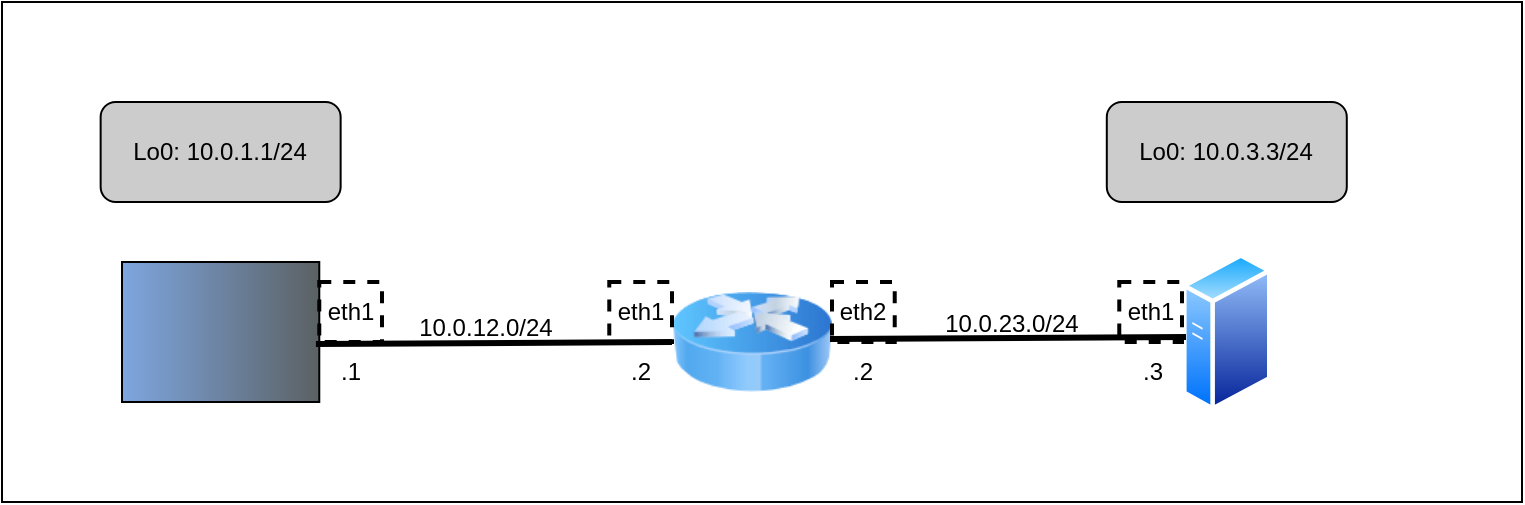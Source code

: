 <mxfile version="28.1.2">
  <diagram name="Page-1" id="PqkkTbP0sZozUm2LXaOj">
    <mxGraphModel dx="1426" dy="884" grid="1" gridSize="10" guides="1" tooltips="1" connect="1" arrows="1" fold="1" page="1" pageScale="1" pageWidth="850" pageHeight="1100" math="0" shadow="0">
      <root>
        <mxCell id="0" />
        <mxCell id="1" parent="0" />
        <mxCell id="Wl4K1zP4JrKQx6pJ-qv8-4" value="" style="rounded=0;whiteSpace=wrap;html=1;fillColor=#FFFFFF;" vertex="1" parent="1">
          <mxGeometry x="50" y="230" width="760" height="250" as="geometry" />
        </mxCell>
        <mxCell id="Wl4K1zP4JrKQx6pJ-qv8-1" value="" style="image;html=1;image=img/lib/clip_art/networking/Router_Icon_128x128.png" vertex="1" parent="1">
          <mxGeometry x="385" y="360" width="80" height="80" as="geometry" />
        </mxCell>
        <mxCell id="Wl4K1zP4JrKQx6pJ-qv8-2" value="" style="shape=mxgraph.networks2.icon;aspect=fixed;fillColor=#7EA6E0;strokeColor=#000000;gradientColor=#5B6163;network2IconShadow=1;network2bgFillColor=none;labelPosition=center;verticalLabelPosition=bottom;align=center;verticalAlign=top;network2Icon=mxgraph.networks2.pc;network2IconYOffset=-0.059;network2IconW=1.0;network2IconH=0.71;gradientDirection=east;" vertex="1" parent="1">
          <mxGeometry x="110.0" y="360" width="98.64" height="70" as="geometry" />
        </mxCell>
        <mxCell id="Wl4K1zP4JrKQx6pJ-qv8-3" value="" style="image;aspect=fixed;perimeter=ellipsePerimeter;html=1;align=center;shadow=0;dashed=0;spacingTop=3;image=img/lib/active_directory/generic_server.svg;perimeterSpacing=3;imageBackground=none;imageBorder=none;" vertex="1" parent="1">
          <mxGeometry x="640" y="355" width="44.8" height="80" as="geometry" />
        </mxCell>
        <mxCell id="Wl4K1zP4JrKQx6pJ-qv8-5" value="" style="endArrow=none;html=1;rounded=0;strokeColor=#000000;strokeWidth=3;entryX=0;entryY=0.5;entryDx=0;entryDy=0;exitX=0.983;exitY=0.586;exitDx=0;exitDy=0;exitPerimeter=0;" edge="1" parent="1" source="Wl4K1zP4JrKQx6pJ-qv8-2" target="Wl4K1zP4JrKQx6pJ-qv8-1">
          <mxGeometry width="50" height="50" relative="1" as="geometry">
            <mxPoint x="280" y="425" as="sourcePoint" />
            <mxPoint x="330" y="375" as="targetPoint" />
          </mxGeometry>
        </mxCell>
        <mxCell id="Wl4K1zP4JrKQx6pJ-qv8-6" value="" style="endArrow=none;html=1;rounded=0;strokeColor=#000000;strokeWidth=3;entryX=0;entryY=0.5;entryDx=0;entryDy=0;exitX=0.983;exitY=0.586;exitDx=0;exitDy=0;exitPerimeter=0;" edge="1" parent="1">
          <mxGeometry width="50" height="50" relative="1" as="geometry">
            <mxPoint x="464" y="398.5" as="sourcePoint" />
            <mxPoint x="642" y="397.5" as="targetPoint" />
          </mxGeometry>
        </mxCell>
        <mxCell id="Wl4K1zP4JrKQx6pJ-qv8-8" value="&lt;font style=&quot;color: rgb(0, 0, 0);&quot;&gt;Lo0: 10.0.1.1/24&lt;/font&gt;" style="rounded=1;whiteSpace=wrap;html=1;fillColor=#CCCCCC;" vertex="1" parent="1">
          <mxGeometry x="99.32" y="280" width="120" height="50" as="geometry" />
        </mxCell>
        <mxCell id="Wl4K1zP4JrKQx6pJ-qv8-9" value="&lt;font style=&quot;color: rgb(0, 0, 0);&quot;&gt;Lo0: 10.0.3.3/24&lt;/font&gt;" style="rounded=1;whiteSpace=wrap;html=1;fillColor=#CCCCCC;" vertex="1" parent="1">
          <mxGeometry x="602.4" y="280" width="120" height="50" as="geometry" />
        </mxCell>
        <mxCell id="Wl4K1zP4JrKQx6pJ-qv8-10" value="&lt;font style=&quot;color: rgb(0, 0, 0);&quot;&gt;eth1&lt;/font&gt;" style="text;html=1;align=center;verticalAlign=middle;whiteSpace=wrap;rounded=0;strokeColor=#000000;dashed=1;perimeterSpacing=2;strokeWidth=2;" vertex="1" parent="1">
          <mxGeometry x="208.64" y="370" width="31.36" height="30" as="geometry" />
        </mxCell>
        <mxCell id="Wl4K1zP4JrKQx6pJ-qv8-11" value="&lt;font style=&quot;color: rgb(0, 0, 0);&quot;&gt;eth1&lt;/font&gt;" style="text;html=1;align=center;verticalAlign=middle;whiteSpace=wrap;rounded=0;strokeColor=#000000;dashed=1;perimeterSpacing=2;strokeWidth=2;" vertex="1" parent="1">
          <mxGeometry x="353.64" y="370" width="31.36" height="30" as="geometry" />
        </mxCell>
        <mxCell id="Wl4K1zP4JrKQx6pJ-qv8-12" value="&lt;font style=&quot;color: rgb(0, 0, 0);&quot;&gt;eth2&lt;/font&gt;" style="text;html=1;align=center;verticalAlign=middle;whiteSpace=wrap;rounded=0;strokeColor=#000000;dashed=1;perimeterSpacing=2;strokeWidth=2;" vertex="1" parent="1">
          <mxGeometry x="465" y="370" width="31.36" height="30" as="geometry" />
        </mxCell>
        <mxCell id="Wl4K1zP4JrKQx6pJ-qv8-13" value="&lt;font style=&quot;color: rgb(0, 0, 0);&quot;&gt;eth1&lt;/font&gt;" style="text;html=1;align=center;verticalAlign=middle;whiteSpace=wrap;rounded=0;strokeColor=#000000;dashed=1;perimeterSpacing=2;strokeWidth=2;" vertex="1" parent="1">
          <mxGeometry x="608.64" y="370" width="31.36" height="30" as="geometry" />
        </mxCell>
        <mxCell id="Wl4K1zP4JrKQx6pJ-qv8-14" value="&lt;font style=&quot;color: rgb(0, 0, 0);&quot;&gt;10.0.12.0/24&lt;/font&gt;" style="text;html=1;align=center;verticalAlign=middle;whiteSpace=wrap;rounded=0;strokeColor=none;dashed=1;perimeterSpacing=2;strokeWidth=2;" vertex="1" parent="1">
          <mxGeometry x="247" y="378" width="90" height="30" as="geometry" />
        </mxCell>
        <mxCell id="Wl4K1zP4JrKQx6pJ-qv8-15" value="&lt;font style=&quot;color: rgb(0, 0, 0);&quot;&gt;10.0.23.0/24&lt;/font&gt;" style="text;html=1;align=center;verticalAlign=middle;whiteSpace=wrap;rounded=0;strokeColor=none;dashed=1;perimeterSpacing=2;strokeWidth=2;" vertex="1" parent="1">
          <mxGeometry x="510.4" y="376" width="90" height="30" as="geometry" />
        </mxCell>
        <mxCell id="Wl4K1zP4JrKQx6pJ-qv8-17" value="&lt;font style=&quot;color: rgb(0, 0, 0);&quot;&gt;.1&lt;/font&gt;" style="text;html=1;align=center;verticalAlign=middle;whiteSpace=wrap;rounded=0;strokeColor=none;dashed=1;perimeterSpacing=2;strokeWidth=2;" vertex="1" parent="1">
          <mxGeometry x="208.64" y="400" width="31.36" height="30" as="geometry" />
        </mxCell>
        <mxCell id="Wl4K1zP4JrKQx6pJ-qv8-18" value="&lt;font style=&quot;color: rgb(0, 0, 0);&quot;&gt;.2&lt;/font&gt;" style="text;html=1;align=center;verticalAlign=middle;whiteSpace=wrap;rounded=0;strokeColor=none;dashed=1;perimeterSpacing=2;strokeWidth=2;" vertex="1" parent="1">
          <mxGeometry x="353.64" y="400" width="31.36" height="30" as="geometry" />
        </mxCell>
        <mxCell id="Wl4K1zP4JrKQx6pJ-qv8-19" value="&lt;font style=&quot;color: rgb(0, 0, 0);&quot;&gt;.2&lt;/font&gt;" style="text;html=1;align=center;verticalAlign=middle;whiteSpace=wrap;rounded=0;strokeColor=none;dashed=1;perimeterSpacing=2;strokeWidth=2;" vertex="1" parent="1">
          <mxGeometry x="465" y="400" width="31.36" height="30" as="geometry" />
        </mxCell>
        <mxCell id="Wl4K1zP4JrKQx6pJ-qv8-20" value="&lt;font style=&quot;color: rgb(0, 0, 0);&quot;&gt;.3&lt;/font&gt;" style="text;html=1;align=center;verticalAlign=middle;whiteSpace=wrap;rounded=0;strokeColor=none;dashed=1;perimeterSpacing=2;strokeWidth=2;" vertex="1" parent="1">
          <mxGeometry x="610" y="400" width="31.36" height="30" as="geometry" />
        </mxCell>
      </root>
    </mxGraphModel>
  </diagram>
</mxfile>
